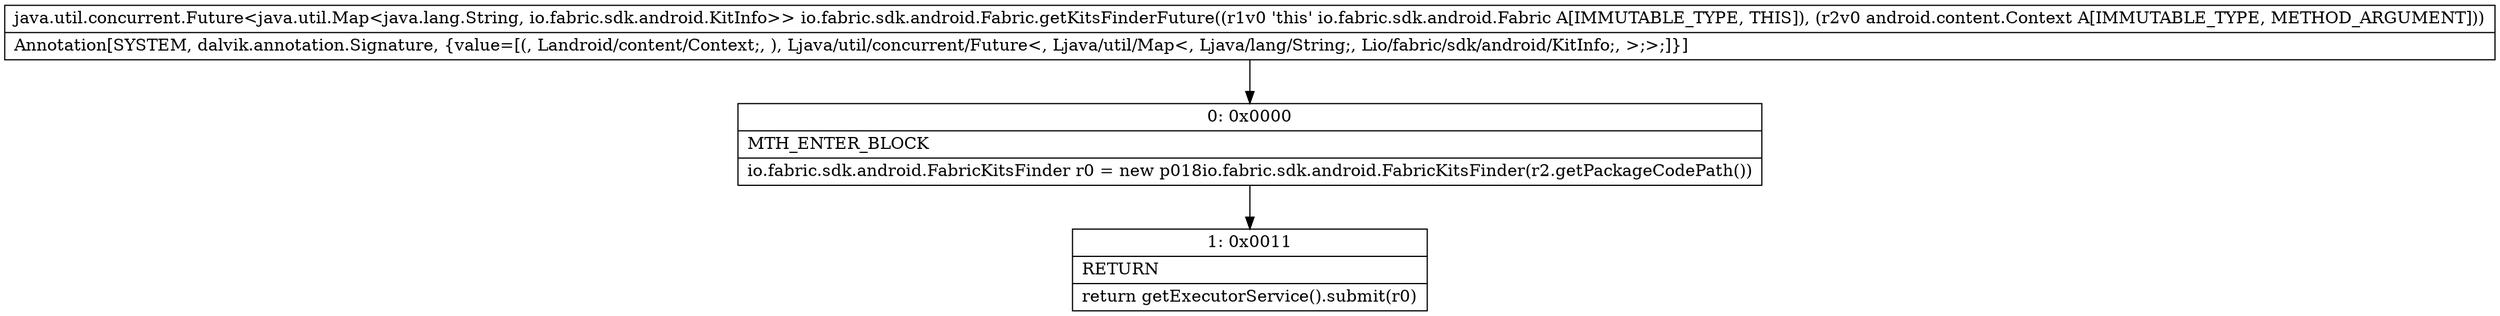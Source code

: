 digraph "CFG forio.fabric.sdk.android.Fabric.getKitsFinderFuture(Landroid\/content\/Context;)Ljava\/util\/concurrent\/Future;" {
Node_0 [shape=record,label="{0\:\ 0x0000|MTH_ENTER_BLOCK\l|io.fabric.sdk.android.FabricKitsFinder r0 = new p018io.fabric.sdk.android.FabricKitsFinder(r2.getPackageCodePath())\l}"];
Node_1 [shape=record,label="{1\:\ 0x0011|RETURN\l|return getExecutorService().submit(r0)\l}"];
MethodNode[shape=record,label="{java.util.concurrent.Future\<java.util.Map\<java.lang.String, io.fabric.sdk.android.KitInfo\>\> io.fabric.sdk.android.Fabric.getKitsFinderFuture((r1v0 'this' io.fabric.sdk.android.Fabric A[IMMUTABLE_TYPE, THIS]), (r2v0 android.content.Context A[IMMUTABLE_TYPE, METHOD_ARGUMENT]))  | Annotation[SYSTEM, dalvik.annotation.Signature, \{value=[(, Landroid\/content\/Context;, ), Ljava\/util\/concurrent\/Future\<, Ljava\/util\/Map\<, Ljava\/lang\/String;, Lio\/fabric\/sdk\/android\/KitInfo;, \>;\>;]\}]\l}"];
MethodNode -> Node_0;
Node_0 -> Node_1;
}

